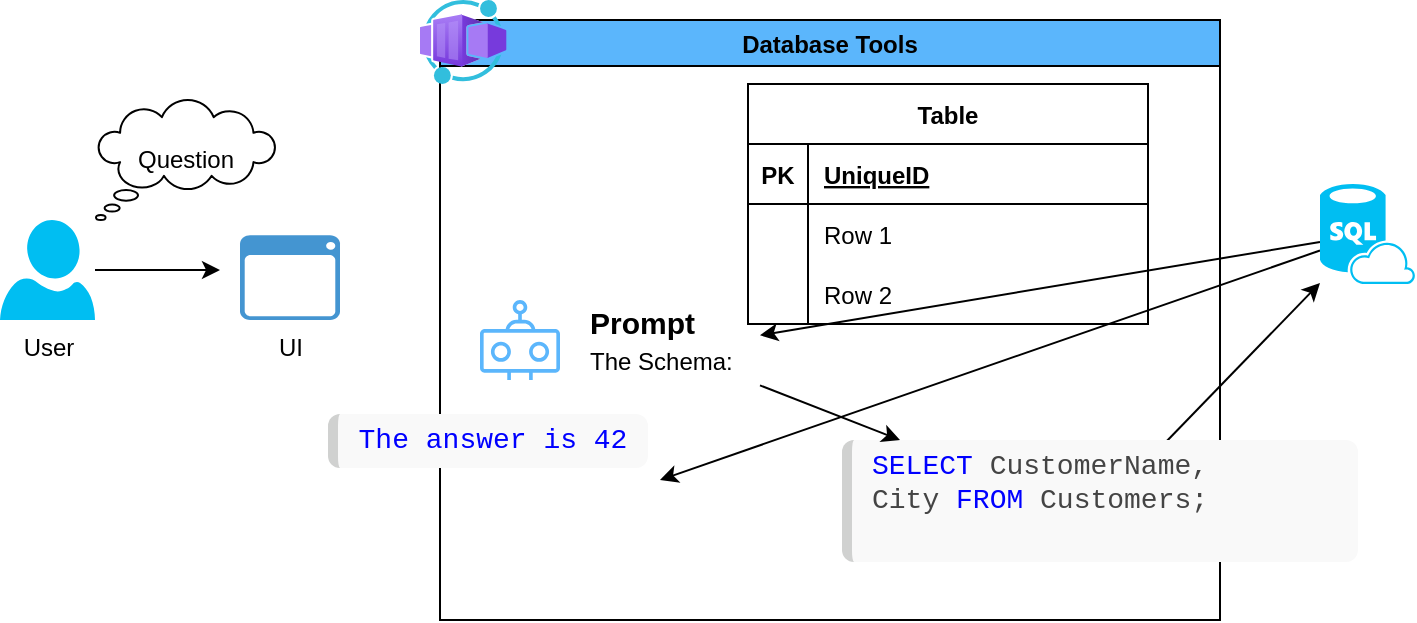 <mxfile>
    <diagram id="cIF2esaKYnkqIEk28z96" name="Page-1">
        <mxGraphModel dx="1499" dy="1006" grid="1" gridSize="10" guides="1" tooltips="1" connect="1" arrows="1" fold="1" page="1" pageScale="1" pageWidth="827" pageHeight="1169" math="0" shadow="0">
            <root>
                <mxCell id="0"/>
                <mxCell id="1" parent="0"/>
                <mxCell id="2" value="Database Tools" style="swimlane;fillColor=#5BB6FC;" parent="1" vertex="1">
                    <mxGeometry x="260" y="10" width="390" height="300" as="geometry"/>
                </mxCell>
                <mxCell id="3" value="" style="sketch=0;outlineConnect=0;fontColor=#232F3E;gradientColor=none;fillColor=#5BB6FC;strokeColor=none;dashed=0;verticalLabelPosition=bottom;verticalAlign=top;align=center;html=1;fontSize=12;fontStyle=0;aspect=fixed;pointerEvents=1;shape=mxgraph.aws4.waf_bot;" parent="2" vertex="1">
                    <mxGeometry x="20" y="140" width="40" height="40" as="geometry"/>
                </mxCell>
                <mxCell id="5" value="&lt;h1 style=&quot;line-height: 26%;&quot;&gt;&lt;font style=&quot;font-size: 15px;&quot;&gt;Prompt&lt;/font&gt;&lt;/h1&gt;&lt;p style=&quot;line-height: 0%;&quot;&gt;The Schema:&lt;/p&gt;" style="text;html=1;strokeColor=none;fillColor=none;spacing=5;spacingTop=-20;whiteSpace=wrap;overflow=hidden;rounded=0;" parent="2" vertex="1">
                    <mxGeometry x="70" y="140.15" width="90" height="50" as="geometry"/>
                </mxCell>
                <mxCell id="6" value="" style="aspect=fixed;html=1;points=[];align=center;image;fontSize=12;image=img/lib/azure2/other/Worker_Container_App.svg;fillColor=#5BB6FC;" parent="2" vertex="1">
                    <mxGeometry x="-10" y="-10" width="43.27" height="42" as="geometry"/>
                </mxCell>
                <mxCell id="9" value="Table" style="shape=table;startSize=30;container=1;collapsible=1;childLayout=tableLayout;fixedRows=1;rowLines=0;fontStyle=1;align=center;resizeLast=1;" parent="2" vertex="1">
                    <mxGeometry x="154" y="32" width="200" height="120" as="geometry"/>
                </mxCell>
                <mxCell id="10" value="" style="shape=tableRow;horizontal=0;startSize=0;swimlaneHead=0;swimlaneBody=0;fillColor=none;collapsible=0;dropTarget=0;points=[[0,0.5],[1,0.5]];portConstraint=eastwest;top=0;left=0;right=0;bottom=1;" parent="9" vertex="1">
                    <mxGeometry y="30" width="200" height="30" as="geometry"/>
                </mxCell>
                <mxCell id="11" value="PK" style="shape=partialRectangle;connectable=0;fillColor=none;top=0;left=0;bottom=0;right=0;fontStyle=1;overflow=hidden;" parent="10" vertex="1">
                    <mxGeometry width="30" height="30" as="geometry">
                        <mxRectangle width="30" height="30" as="alternateBounds"/>
                    </mxGeometry>
                </mxCell>
                <mxCell id="12" value="UniqueID" style="shape=partialRectangle;connectable=0;fillColor=none;top=0;left=0;bottom=0;right=0;align=left;spacingLeft=6;fontStyle=5;overflow=hidden;" parent="10" vertex="1">
                    <mxGeometry x="30" width="170" height="30" as="geometry">
                        <mxRectangle width="170" height="30" as="alternateBounds"/>
                    </mxGeometry>
                </mxCell>
                <mxCell id="13" value="" style="shape=tableRow;horizontal=0;startSize=0;swimlaneHead=0;swimlaneBody=0;fillColor=none;collapsible=0;dropTarget=0;points=[[0,0.5],[1,0.5]];portConstraint=eastwest;top=0;left=0;right=0;bottom=0;" parent="9" vertex="1">
                    <mxGeometry y="60" width="200" height="30" as="geometry"/>
                </mxCell>
                <mxCell id="14" value="" style="shape=partialRectangle;connectable=0;fillColor=none;top=0;left=0;bottom=0;right=0;editable=1;overflow=hidden;" parent="13" vertex="1">
                    <mxGeometry width="30" height="30" as="geometry">
                        <mxRectangle width="30" height="30" as="alternateBounds"/>
                    </mxGeometry>
                </mxCell>
                <mxCell id="15" value="Row 1" style="shape=partialRectangle;connectable=0;fillColor=none;top=0;left=0;bottom=0;right=0;align=left;spacingLeft=6;overflow=hidden;" parent="13" vertex="1">
                    <mxGeometry x="30" width="170" height="30" as="geometry">
                        <mxRectangle width="170" height="30" as="alternateBounds"/>
                    </mxGeometry>
                </mxCell>
                <mxCell id="16" value="" style="shape=tableRow;horizontal=0;startSize=0;swimlaneHead=0;swimlaneBody=0;fillColor=none;collapsible=0;dropTarget=0;points=[[0,0.5],[1,0.5]];portConstraint=eastwest;top=0;left=0;right=0;bottom=0;" parent="9" vertex="1">
                    <mxGeometry y="90" width="200" height="30" as="geometry"/>
                </mxCell>
                <mxCell id="17" value="" style="shape=partialRectangle;connectable=0;fillColor=none;top=0;left=0;bottom=0;right=0;editable=1;overflow=hidden;" parent="16" vertex="1">
                    <mxGeometry width="30" height="30" as="geometry">
                        <mxRectangle width="30" height="30" as="alternateBounds"/>
                    </mxGeometry>
                </mxCell>
                <mxCell id="18" value="Row 2" style="shape=partialRectangle;connectable=0;fillColor=none;top=0;left=0;bottom=0;right=0;align=left;spacingLeft=6;overflow=hidden;" parent="16" vertex="1">
                    <mxGeometry x="30" width="170" height="30" as="geometry">
                        <mxRectangle width="170" height="30" as="alternateBounds"/>
                    </mxGeometry>
                </mxCell>
                <mxCell id="31" value="&lt;div style=&quot;font-family: Consolas, Courier, monospace; padding: 5px 10px; border-left: 5px solid rgb(208, 209, 208); border-radius: 6px; background: rgb(249, 249, 249); word-break: break-word; font-size: 14px; margin-bottom: 10px; text-align: left;&quot; class=&quot;rd_code&quot;&gt;&lt;div style=&quot;&quot; data-priority=&quot;&quot; class=&quot;&quot; id=&quot;rd_code_9&quot;&gt;&lt;div style=&quot;&quot; class=&quot;rd_cCodeBg&quot;&gt;&lt;div style=&quot;padding-left: 0px;&quot;&gt;&lt;font color=&quot;#0000ff&quot;&gt;The answer is 42&lt;/font&gt;&lt;/div&gt;&lt;/div&gt;&lt;/div&gt;&lt;/div&gt;&lt;div style=&quot;margin-bottom: 10px; color: rgb(68, 68, 68); font-family: Roboto, Helvetica, sans-serif; font-size: 14px; text-align: left; background-color: rgb(255, 255, 255);&quot;&gt;&lt;span style=&quot;line-height: 20px; color: rgb(102, 102, 102);&quot; class=&quot;rd_cntnt_snip&quot;&gt;&lt;/span&gt;&lt;/div&gt;" style="text;strokeColor=none;align=center;fillColor=none;html=1;verticalAlign=middle;whiteSpace=wrap;rounded=0;" parent="2" vertex="1">
                    <mxGeometry x="-106" y="170" width="260" height="90" as="geometry"/>
                </mxCell>
                <mxCell id="23" style="edgeStyle=none;html=1;" parent="1" source="7" edge="1">
                    <mxGeometry relative="1" as="geometry">
                        <mxPoint x="150" y="135" as="targetPoint"/>
                    </mxGeometry>
                </mxCell>
                <mxCell id="7" value="User" style="verticalLabelPosition=bottom;html=1;verticalAlign=top;align=center;strokeColor=none;fillColor=#00BEF2;shape=mxgraph.azure.user;" parent="1" vertex="1">
                    <mxGeometry x="40" y="110" width="47.5" height="50" as="geometry"/>
                </mxCell>
                <mxCell id="26" style="edgeStyle=none;html=1;" parent="1" source="8" target="5" edge="1">
                    <mxGeometry relative="1" as="geometry"/>
                </mxCell>
                <mxCell id="30" style="edgeStyle=none;html=1;" parent="1" source="8" edge="1">
                    <mxGeometry relative="1" as="geometry">
                        <mxPoint x="370" y="240" as="targetPoint"/>
                    </mxGeometry>
                </mxCell>
                <mxCell id="8" value="" style="verticalLabelPosition=bottom;html=1;verticalAlign=top;align=center;strokeColor=none;fillColor=#00BEF2;shape=mxgraph.azure.sql_database_sql_azure;" parent="1" vertex="1">
                    <mxGeometry x="700" y="92" width="47.5" height="50" as="geometry"/>
                </mxCell>
                <mxCell id="22" value="UI" style="shadow=0;dashed=0;html=1;strokeColor=none;fillColor=#4495D1;labelPosition=center;verticalLabelPosition=bottom;verticalAlign=top;align=center;outlineConnect=0;shape=mxgraph.veeam.interface;" parent="1" vertex="1">
                    <mxGeometry x="160" y="117.6" width="50" height="42.4" as="geometry"/>
                </mxCell>
                <mxCell id="24" value="Question&lt;br&gt;" style="whiteSpace=wrap;html=1;shape=mxgraph.basic.cloud_callout" parent="1" vertex="1">
                    <mxGeometry x="88" y="50" width="90" height="60" as="geometry"/>
                </mxCell>
                <mxCell id="29" style="edgeStyle=none;html=1;" parent="1" source="27" target="8" edge="1">
                    <mxGeometry relative="1" as="geometry"/>
                </mxCell>
                <mxCell id="27" value="&lt;div style=&quot;font-family: Consolas, Courier, monospace; padding: 5px 10px; border-left: 5px solid rgb(208, 209, 208); border-radius: 6px; background: rgb(249, 249, 249); word-break: break-word; font-size: 14px; margin-bottom: 10px; color: rgb(68, 68, 68); text-align: left;&quot; class=&quot;rd_code&quot;&gt;&lt;div data-priority=&quot;&quot; class=&quot;&quot; id=&quot;rd_code_9&quot;&gt;&lt;div class=&quot;rd_cCodeBg&quot;&gt;&lt;div style=&quot;padding-left: 0px;&quot;&gt;&lt;span style=&quot;color: rgb(0, 0, 255);&quot; class=&quot;rd_code_blu&quot;&gt;SELECT&lt;/span&gt;&amp;nbsp;CustomerName, City&amp;nbsp;&lt;span style=&quot;color: rgb(0, 0, 255);&quot; class=&quot;rd_code_blu&quot;&gt;FROM&lt;/span&gt;&amp;nbsp;Customers;&lt;/div&gt;&lt;div&gt;&lt;br&gt;&lt;/div&gt;&lt;/div&gt;&lt;/div&gt;&lt;/div&gt;&lt;div style=&quot;margin-bottom: 10px; color: rgb(68, 68, 68); font-family: Roboto, Helvetica, sans-serif; font-size: 14px; text-align: left; background-color: rgb(255, 255, 255);&quot;&gt;&lt;span style=&quot;line-height: 20px; color: rgb(102, 102, 102);&quot; class=&quot;rd_cntnt_snip&quot;&gt;&lt;/span&gt;&lt;/div&gt;" style="text;strokeColor=none;align=center;fillColor=none;html=1;verticalAlign=middle;whiteSpace=wrap;rounded=0;" parent="1" vertex="1">
                    <mxGeometry x="460" y="240" width="260" height="30" as="geometry"/>
                </mxCell>
                <mxCell id="28" style="edgeStyle=none;html=1;" parent="1" source="5" edge="1">
                    <mxGeometry relative="1" as="geometry">
                        <mxPoint x="490" y="220" as="targetPoint"/>
                    </mxGeometry>
                </mxCell>
            </root>
        </mxGraphModel>
    </diagram>
</mxfile>